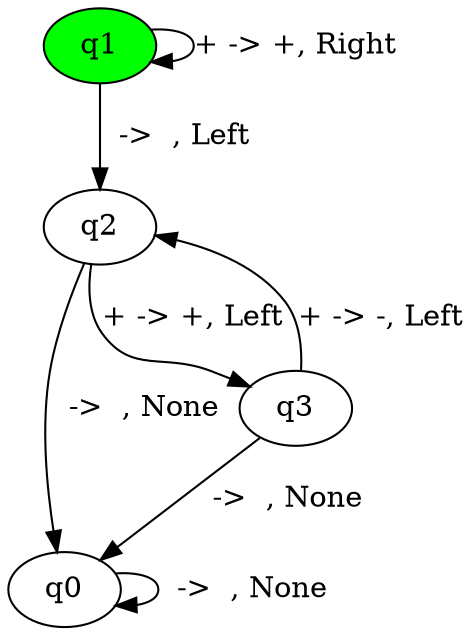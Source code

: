 digraph StateGraph {
    q0 -> q0 [label="  ->  , None"];
    q1 [style=filled, fillcolor=green];
    q1 -> q1 [label="+ -> +, Right"];
    q2 -> q3 [label="+ -> +, Left"];
    q3 -> q2 [label="+ -> -, Left"];
    q1 [style=filled, fillcolor=green];
    q1 -> q2 [label="  ->  , Left"];
    q2 -> q0 [label="  ->  , None"];
    q3 -> q0 [label="  ->  , None"];
}
